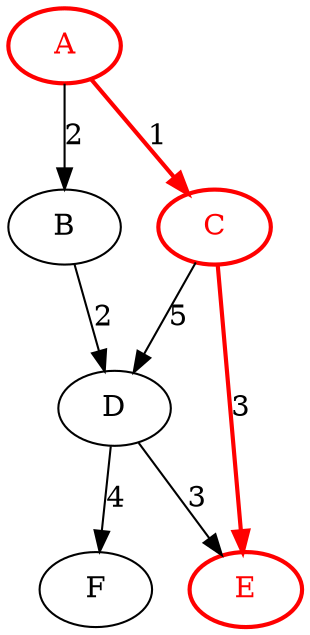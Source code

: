 digraph{
A [fillcolor=red, style=filled, style = bold, color=red, fontcolor=red];
B [fillcolor=white, style=filled];
C [fillcolor=red, style=filled, style = bold, color=red, fontcolor=red];
D [fillcolor=white, style=filled];
E [fillcolor=red, style=filled, style = bold, color=red, fontcolor=red];
F [fillcolor=white, style=filled];
A -> B [weight = 2,label = 2];
A -> C [weight = 1,label = 1, style = bold, color=red];
B -> D [weight = 2,label = 2];
C -> D [weight = 5,label = 5];
C -> E [weight = 3,label = 3, style = bold, color=red];
D -> E [weight = 3,label = 3];
D -> F [weight = 4,label = 4];
}